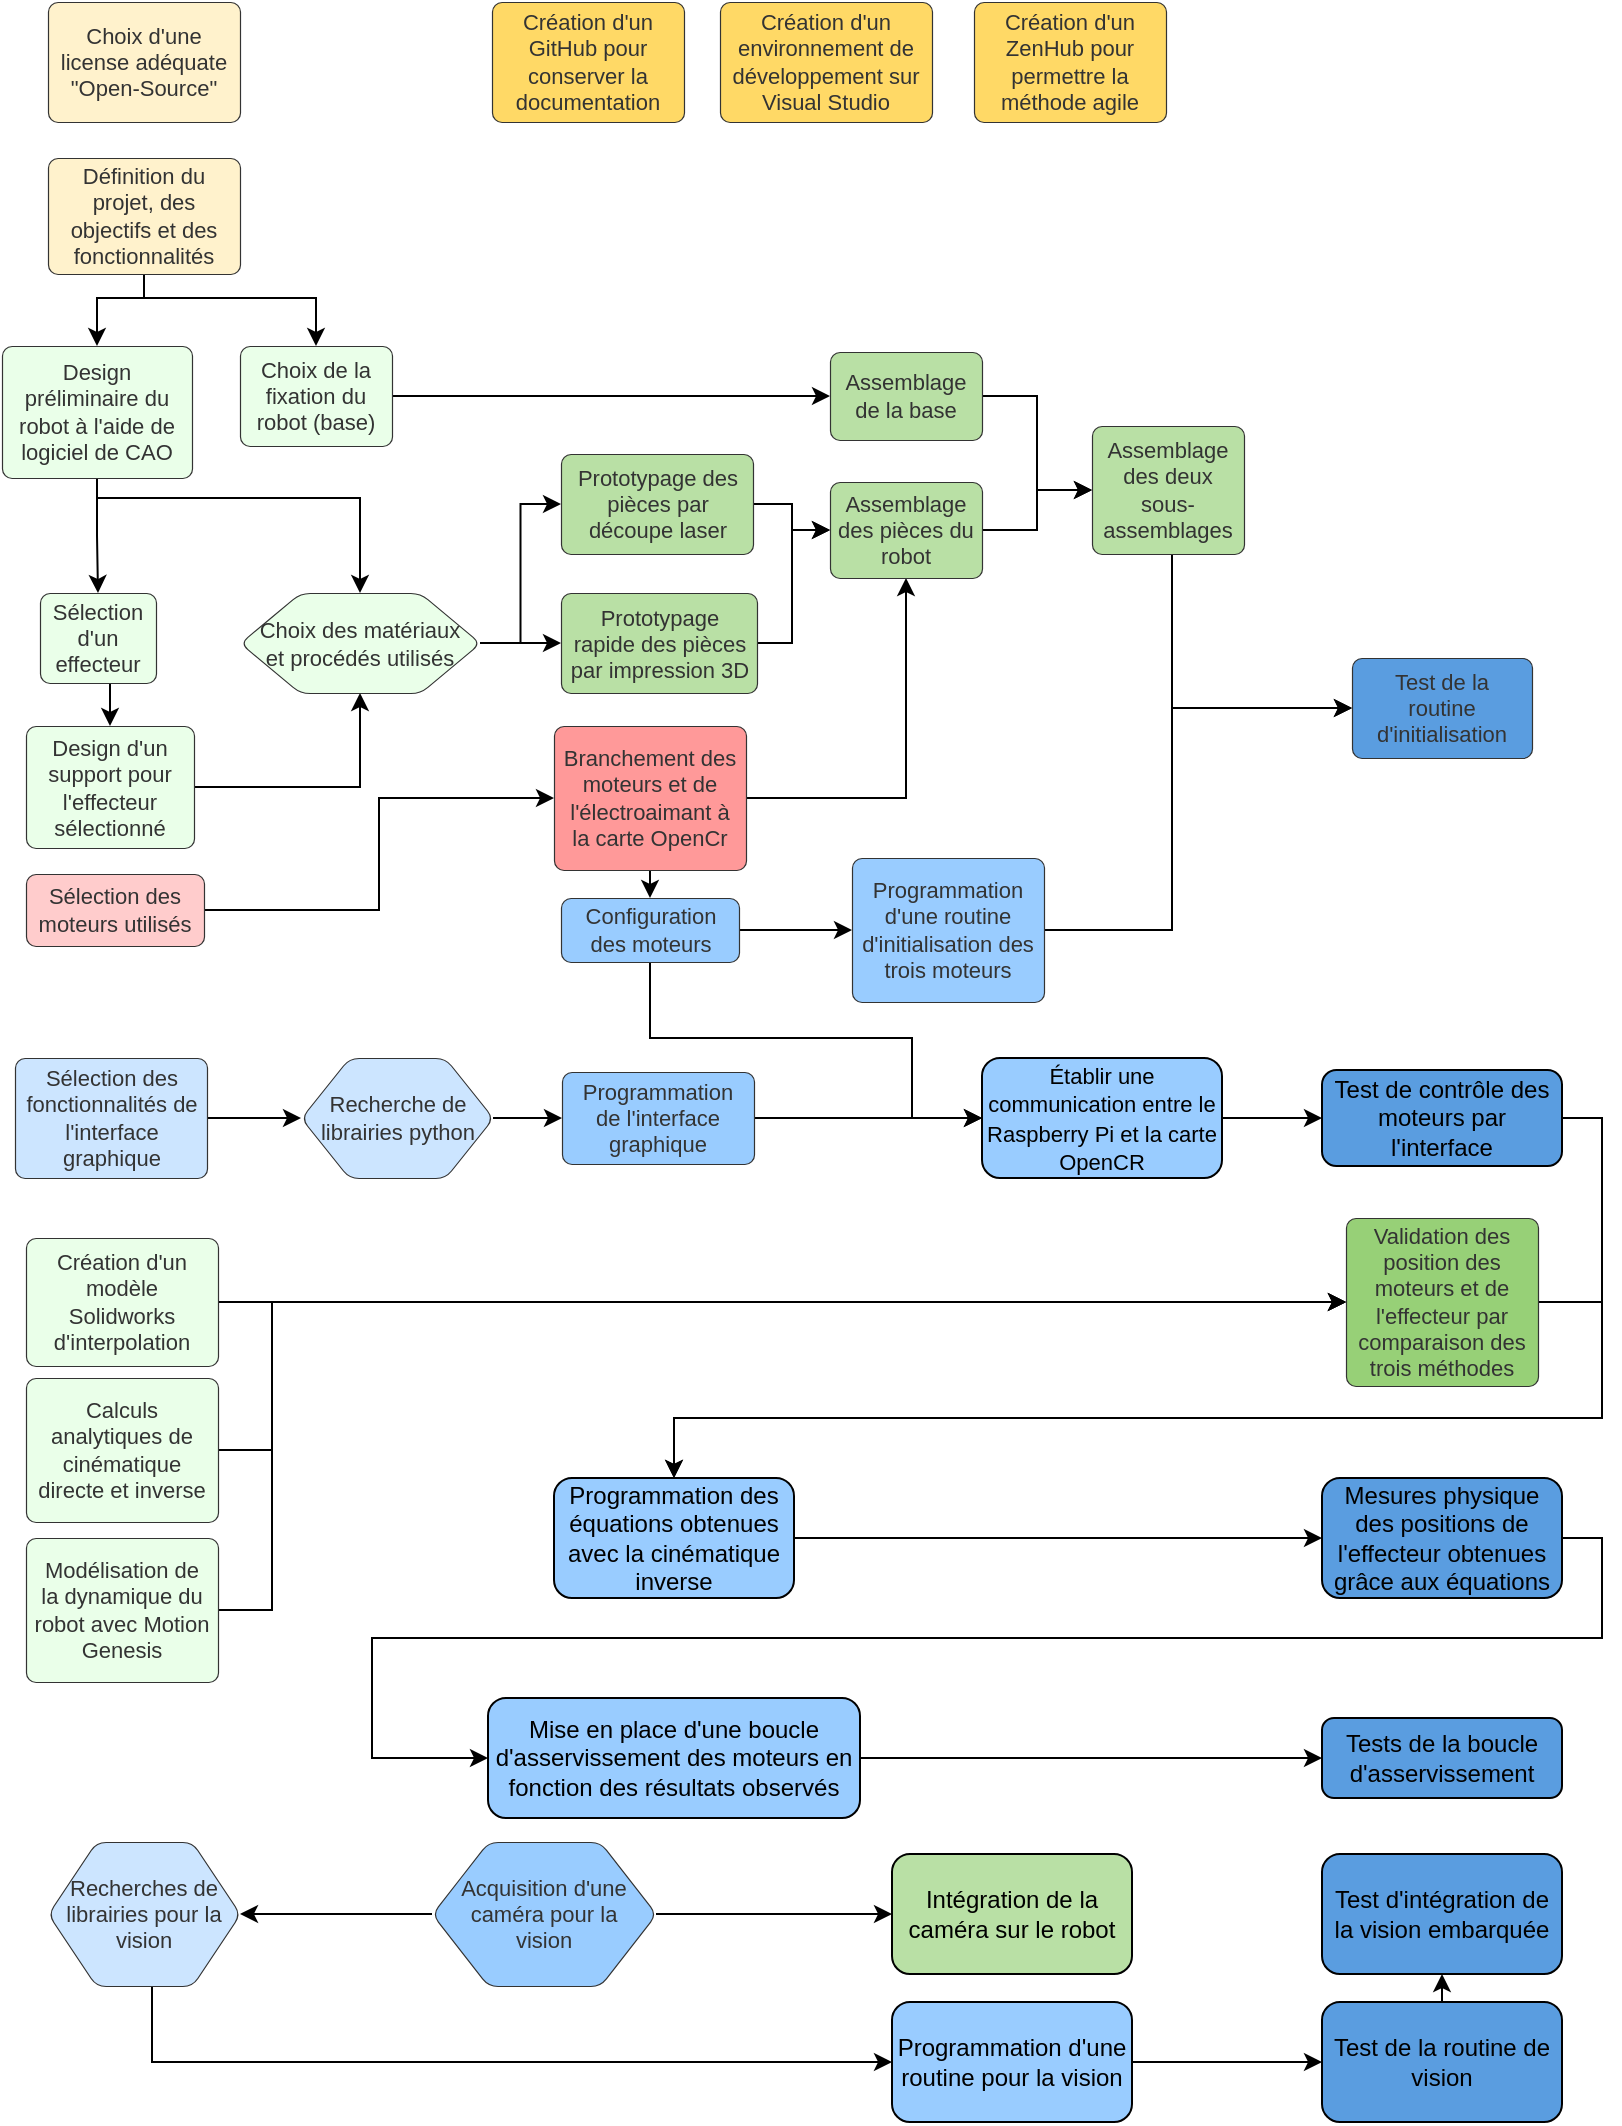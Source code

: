 <mxfile version="12.8.2" type="github">
  <diagram id="3QHnCN-k6NhU4_bwdGHg" name="Page-1">
    <mxGraphModel dx="1193" dy="451" grid="1" gridSize="10" guides="1" tooltips="1" connect="1" arrows="1" fold="1" page="1" pageScale="1" pageWidth="827" pageHeight="1169" math="0" shadow="0">
      <root>
        <mxCell id="0" />
        <mxCell id="1" parent="0" />
        <mxCell id="ZfCo_OoU29fC2qvR1BW2-60" style="edgeStyle=orthogonalEdgeStyle;rounded=0;orthogonalLoop=1;jettySize=auto;html=1;exitX=0.5;exitY=1;exitDx=0;exitDy=0;entryX=0.5;entryY=0;entryDx=0;entryDy=0;" parent="1" source="ZfCo_OoU29fC2qvR1BW2-2" target="ZfCo_OoU29fC2qvR1BW2-3" edge="1">
          <mxGeometry relative="1" as="geometry">
            <Array as="points">
              <mxPoint x="71" y="158" />
              <mxPoint x="48" y="158" />
            </Array>
          </mxGeometry>
        </mxCell>
        <mxCell id="ZfCo_OoU29fC2qvR1BW2-61" style="edgeStyle=orthogonalEdgeStyle;rounded=0;orthogonalLoop=1;jettySize=auto;html=1;exitX=0.5;exitY=1;exitDx=0;exitDy=0;entryX=0.5;entryY=0;entryDx=0;entryDy=0;" parent="1" source="ZfCo_OoU29fC2qvR1BW2-2" target="ZfCo_OoU29fC2qvR1BW2-4" edge="1">
          <mxGeometry relative="1" as="geometry">
            <Array as="points">
              <mxPoint x="71" y="158" />
              <mxPoint x="157" y="158" />
            </Array>
          </mxGeometry>
        </mxCell>
        <mxCell id="ZfCo_OoU29fC2qvR1BW2-2" value="Définition du projet, des objectifs et des fonctionnalités" style="html=1;whiteSpace=wrap;;fontSize=11;fontColor=#333333;align=center;spacing=5;strokeColor=#333333;strokeOpacity=100;fillOpacity=100;rounded=1;absoluteArcSize=1;arcSize=9.6;fillColor=#FFF2CC;strokeWidth=0.6;" parent="1" vertex="1">
          <mxGeometry x="23" y="88" width="96" height="58" as="geometry" />
        </mxCell>
        <mxCell id="ZfCo_OoU29fC2qvR1BW2-63" style="edgeStyle=orthogonalEdgeStyle;rounded=0;orthogonalLoop=1;jettySize=auto;html=1;exitX=0.5;exitY=1;exitDx=0;exitDy=0;entryX=0.5;entryY=0;entryDx=0;entryDy=0;" parent="1" source="ZfCo_OoU29fC2qvR1BW2-3" target="ZfCo_OoU29fC2qvR1BW2-15" edge="1">
          <mxGeometry relative="1" as="geometry">
            <Array as="points">
              <mxPoint x="48" y="258" />
              <mxPoint x="179" y="258" />
            </Array>
          </mxGeometry>
        </mxCell>
        <mxCell id="ZfCo_OoU29fC2qvR1BW2-106" style="edgeStyle=orthogonalEdgeStyle;rounded=0;orthogonalLoop=1;jettySize=auto;html=1;exitX=0.5;exitY=1;exitDx=0;exitDy=0;entryX=0.5;entryY=0;entryDx=0;entryDy=0;" parent="1" source="ZfCo_OoU29fC2qvR1BW2-3" target="ZfCo_OoU29fC2qvR1BW2-13" edge="1">
          <mxGeometry relative="1" as="geometry" />
        </mxCell>
        <mxCell id="ZfCo_OoU29fC2qvR1BW2-3" value="Design préliminaire du robot à l&#39;aide de logiciel de CAO" style="html=1;whiteSpace=wrap;;fontSize=11;fontColor=#333333;align=center;spacing=5;strokeColor=#333333;strokeOpacity=100;fillOpacity=100;rounded=1;absoluteArcSize=1;arcSize=9.6;fillColor=#EAFFE9;strokeWidth=0.6;shadow=0;" parent="1" vertex="1">
          <mxGeometry y="182" width="95" height="66" as="geometry" />
        </mxCell>
        <mxCell id="ZfCo_OoU29fC2qvR1BW2-108" style="edgeStyle=orthogonalEdgeStyle;rounded=0;orthogonalLoop=1;jettySize=auto;html=1;exitX=1;exitY=0.5;exitDx=0;exitDy=0;entryX=0;entryY=0.5;entryDx=0;entryDy=0;" parent="1" source="ZfCo_OoU29fC2qvR1BW2-4" target="ZfCo_OoU29fC2qvR1BW2-12" edge="1">
          <mxGeometry relative="1" as="geometry" />
        </mxCell>
        <mxCell id="ZfCo_OoU29fC2qvR1BW2-4" value="Choix de la fixation du robot (base)" style="html=1;whiteSpace=wrap;;fontSize=11;fontColor=#333333;align=center;spacing=5;strokeColor=#333333;strokeOpacity=100;fillOpacity=100;rounded=1;absoluteArcSize=1;arcSize=9.6;fillColor=#EAFFE9;strokeWidth=0.6;" parent="1" vertex="1">
          <mxGeometry x="119" y="182" width="76" height="50" as="geometry" />
        </mxCell>
        <mxCell id="ZfCo_OoU29fC2qvR1BW2-5" value="Création d&#39;un environnement de développement sur Visual Studio" style="html=1;whiteSpace=wrap;;fontSize=11;fontColor=#333333;align=center;spacing=5;strokeColor=#333333;strokeOpacity=100;fillOpacity=100;rounded=1;absoluteArcSize=1;arcSize=9.6;fillColor=#FFD966;strokeWidth=0.6;" parent="1" vertex="1">
          <mxGeometry x="359" y="10" width="106" height="60" as="geometry" />
        </mxCell>
        <mxCell id="ZfCo_OoU29fC2qvR1BW2-6" value="Choix d&#39;une license adéquate &quot;Open-Source&quot;" style="html=1;whiteSpace=wrap;;fontSize=11;fontColor=#333333;align=center;spacing=5;strokeColor=#333333;strokeOpacity=100;fillOpacity=100;rounded=1;absoluteArcSize=1;arcSize=9.6;fillColor=#FFF2CC;strokeWidth=0.6;" parent="1" vertex="1">
          <mxGeometry x="23" y="10" width="96" height="60" as="geometry" />
        </mxCell>
        <mxCell id="ZfCo_OoU29fC2qvR1BW2-7" value="Création d&#39;un GitHub pour conserver la documentation" style="html=1;whiteSpace=wrap;;fontSize=11;fontColor=#333333;align=center;spacing=5;strokeColor=#333333;strokeOpacity=100;fillOpacity=100;rounded=1;absoluteArcSize=1;arcSize=9.6;fillColor=#FFD966;strokeWidth=0.6;" parent="1" vertex="1">
          <mxGeometry x="245" y="10" width="96" height="60" as="geometry" />
        </mxCell>
        <mxCell id="ZfCo_OoU29fC2qvR1BW2-8" value="Création d&#39;un ZenHub pour permettre la méthode agile" style="html=1;whiteSpace=wrap;;fontSize=11;fontColor=#333333;align=center;spacing=5;strokeColor=#333333;strokeOpacity=100;fillOpacity=100;rounded=1;absoluteArcSize=1;arcSize=9.6;fillColor=#FFD966;strokeWidth=0.6;" parent="1" vertex="1">
          <mxGeometry x="486" y="10" width="96" height="60" as="geometry" />
        </mxCell>
        <mxCell id="ZfCo_OoU29fC2qvR1BW2-67" style="edgeStyle=orthogonalEdgeStyle;rounded=0;orthogonalLoop=1;jettySize=auto;html=1;exitX=1;exitY=0.5;exitDx=0;exitDy=0;entryX=0.5;entryY=1;entryDx=0;entryDy=0;" parent="1" source="ZfCo_OoU29fC2qvR1BW2-9" target="ZfCo_OoU29fC2qvR1BW2-11" edge="1">
          <mxGeometry relative="1" as="geometry" />
        </mxCell>
        <mxCell id="ZfCo_OoU29fC2qvR1BW2-78" style="edgeStyle=orthogonalEdgeStyle;rounded=0;orthogonalLoop=1;jettySize=auto;html=1;exitX=0.5;exitY=1;exitDx=0;exitDy=0;entryX=0.5;entryY=0;entryDx=0;entryDy=0;" parent="1" source="ZfCo_OoU29fC2qvR1BW2-9" target="ZfCo_OoU29fC2qvR1BW2-21" edge="1">
          <mxGeometry relative="1" as="geometry" />
        </mxCell>
        <mxCell id="ZfCo_OoU29fC2qvR1BW2-9" value="Branchement des moteurs et de l&#39;électroaimant à la carte OpenCr" style="html=1;whiteSpace=wrap;;fontSize=11;fontColor=#333333;align=center;spacing=5;strokeColor=#333333;strokeOpacity=100;fillOpacity=100;rounded=1;absoluteArcSize=1;arcSize=9.6;fillColor=#FF9999;strokeWidth=0.6;" parent="1" vertex="1">
          <mxGeometry x="276" y="372" width="96" height="72" as="geometry" />
        </mxCell>
        <mxCell id="ZfCo_OoU29fC2qvR1BW2-66" style="edgeStyle=orthogonalEdgeStyle;rounded=0;orthogonalLoop=1;jettySize=auto;html=1;exitX=1;exitY=0.5;exitDx=0;exitDy=0;entryX=0;entryY=0.5;entryDx=0;entryDy=0;" parent="1" source="ZfCo_OoU29fC2qvR1BW2-10" target="ZfCo_OoU29fC2qvR1BW2-9" edge="1">
          <mxGeometry relative="1" as="geometry" />
        </mxCell>
        <mxCell id="ZfCo_OoU29fC2qvR1BW2-10" value="Sélection des moteurs utilisés " style="html=1;whiteSpace=wrap;;fontSize=11;fontColor=#333333;align=center;spacing=5;strokeColor=#333333;strokeOpacity=100;fillOpacity=100;rounded=1;absoluteArcSize=1;arcSize=9.6;fillColor=#FFCCCC;strokeWidth=0.6;" parent="1" vertex="1">
          <mxGeometry x="12" y="446" width="89" height="36" as="geometry" />
        </mxCell>
        <mxCell id="ZfCo_OoU29fC2qvR1BW2-74" style="edgeStyle=orthogonalEdgeStyle;rounded=0;orthogonalLoop=1;jettySize=auto;html=1;exitX=1;exitY=0.5;exitDx=0;exitDy=0;entryX=0;entryY=0.5;entryDx=0;entryDy=0;" parent="1" source="ZfCo_OoU29fC2qvR1BW2-11" target="ZfCo_OoU29fC2qvR1BW2-48" edge="1">
          <mxGeometry relative="1" as="geometry" />
        </mxCell>
        <mxCell id="ZfCo_OoU29fC2qvR1BW2-11" value="Assemblage des pièces du robot" style="html=1;whiteSpace=wrap;;fontSize=11;fontColor=#333333;align=center;spacing=5;strokeColor=#333333;strokeOpacity=100;fillOpacity=100;rounded=1;absoluteArcSize=1;arcSize=9.6;fillColor=#B9E0A5;strokeWidth=0.6;" parent="1" vertex="1">
          <mxGeometry x="414" y="250" width="76" height="48" as="geometry" />
        </mxCell>
        <mxCell id="ZfCo_OoU29fC2qvR1BW2-73" style="edgeStyle=orthogonalEdgeStyle;rounded=0;orthogonalLoop=1;jettySize=auto;html=1;exitX=1;exitY=0.5;exitDx=0;exitDy=0;entryX=0;entryY=0.5;entryDx=0;entryDy=0;" parent="1" source="ZfCo_OoU29fC2qvR1BW2-12" target="ZfCo_OoU29fC2qvR1BW2-48" edge="1">
          <mxGeometry relative="1" as="geometry" />
        </mxCell>
        <mxCell id="ZfCo_OoU29fC2qvR1BW2-12" value="Assemblage de la base" style="html=1;whiteSpace=wrap;;fontSize=11;fontColor=#333333;align=center;spacing=5;strokeColor=#333333;strokeOpacity=100;fillOpacity=100;rounded=1;absoluteArcSize=1;arcSize=9.6;fillColor=#B9E0A5;strokeWidth=0.6;" parent="1" vertex="1">
          <mxGeometry x="414" y="185" width="76" height="44" as="geometry" />
        </mxCell>
        <mxCell id="ZfCo_OoU29fC2qvR1BW2-64" style="edgeStyle=orthogonalEdgeStyle;rounded=0;orthogonalLoop=1;jettySize=auto;html=1;exitX=0.5;exitY=1;exitDx=0;exitDy=0;entryX=0.5;entryY=0;entryDx=0;entryDy=0;" parent="1" source="ZfCo_OoU29fC2qvR1BW2-13" target="ZfCo_OoU29fC2qvR1BW2-14" edge="1">
          <mxGeometry relative="1" as="geometry" />
        </mxCell>
        <mxCell id="ZfCo_OoU29fC2qvR1BW2-13" value="Sélection d&#39;un effecteur" style="html=1;whiteSpace=wrap;;fontSize=11;fontColor=#333333;align=center;spacing=5;strokeColor=#333333;strokeOpacity=100;fillOpacity=100;rounded=1;absoluteArcSize=1;arcSize=9.6;fillColor=#EAFFE9;strokeWidth=0.6;" parent="1" vertex="1">
          <mxGeometry x="19" y="305.5" width="58" height="45" as="geometry" />
        </mxCell>
        <mxCell id="ZfCo_OoU29fC2qvR1BW2-107" style="edgeStyle=orthogonalEdgeStyle;rounded=0;orthogonalLoop=1;jettySize=auto;html=1;exitX=1;exitY=0.5;exitDx=0;exitDy=0;entryX=0.5;entryY=1;entryDx=0;entryDy=0;" parent="1" source="ZfCo_OoU29fC2qvR1BW2-14" target="ZfCo_OoU29fC2qvR1BW2-15" edge="1">
          <mxGeometry relative="1" as="geometry" />
        </mxCell>
        <mxCell id="ZfCo_OoU29fC2qvR1BW2-14" value="Design d&#39;un support pour l&#39;effecteur sélectionné" style="html=1;whiteSpace=wrap;;fontSize=11;fontColor=#333333;align=center;spacing=5;strokeColor=#333333;strokeOpacity=100;fillOpacity=100;rounded=1;absoluteArcSize=1;arcSize=9.6;fillColor=#EAFFE9;strokeWidth=0.6;" parent="1" vertex="1">
          <mxGeometry x="12" y="372" width="84" height="61" as="geometry" />
        </mxCell>
        <mxCell id="ZfCo_OoU29fC2qvR1BW2-68" style="edgeStyle=orthogonalEdgeStyle;rounded=0;orthogonalLoop=1;jettySize=auto;html=1;exitX=1;exitY=0.5;exitDx=0;exitDy=0;entryX=0;entryY=0.5;entryDx=0;entryDy=0;" parent="1" source="ZfCo_OoU29fC2qvR1BW2-15" target="ZfCo_OoU29fC2qvR1BW2-47" edge="1">
          <mxGeometry relative="1" as="geometry" />
        </mxCell>
        <mxCell id="ZfCo_OoU29fC2qvR1BW2-69" style="edgeStyle=orthogonalEdgeStyle;rounded=0;orthogonalLoop=1;jettySize=auto;html=1;exitX=1;exitY=0.5;exitDx=0;exitDy=0;entryX=0;entryY=0.5;entryDx=0;entryDy=0;" parent="1" source="ZfCo_OoU29fC2qvR1BW2-15" target="ZfCo_OoU29fC2qvR1BW2-23" edge="1">
          <mxGeometry relative="1" as="geometry">
            <Array as="points">
              <mxPoint x="265" y="330" />
              <mxPoint x="265" y="330" />
            </Array>
          </mxGeometry>
        </mxCell>
        <mxCell id="ZfCo_OoU29fC2qvR1BW2-15" value="Choix des matériaux et procédés utilisés" style="html=1;whiteSpace=wrap;shape=hexagon;perimeter=hexagonPerimeter2;fontSize=11;fontColor=#333333;align=center;spacing=5;strokeColor=#333333;strokeOpacity=100;fillOpacity=100;rounded=1;absoluteArcSize=1;arcSize=9.6;fillColor=#EAFFE9;strokeWidth=0.6;" parent="1" vertex="1">
          <mxGeometry x="119" y="305.5" width="120" height="50" as="geometry" />
        </mxCell>
        <mxCell id="ZfCo_OoU29fC2qvR1BW2-81" style="edgeStyle=orthogonalEdgeStyle;rounded=0;orthogonalLoop=1;jettySize=auto;html=1;exitX=1;exitY=0.5;exitDx=0;exitDy=0;" parent="1" source="ZfCo_OoU29fC2qvR1BW2-16" target="ZfCo_OoU29fC2qvR1BW2-20" edge="1">
          <mxGeometry relative="1" as="geometry" />
        </mxCell>
        <mxCell id="ZfCo_OoU29fC2qvR1BW2-16" value="Recherche de librairies python " style="html=1;whiteSpace=wrap;shape=hexagon;perimeter=hexagonPerimeter2;fontSize=11;fontColor=#333333;align=center;spacing=5;strokeColor=#333333;strokeOpacity=100;fillOpacity=100;rounded=1;absoluteArcSize=1;arcSize=9.6;fillColor=#CCE5FF;strokeWidth=0.6;" parent="1" vertex="1">
          <mxGeometry x="149.5" y="538" width="96" height="60" as="geometry" />
        </mxCell>
        <mxCell id="ZfCo_OoU29fC2qvR1BW2-79" style="edgeStyle=orthogonalEdgeStyle;rounded=0;orthogonalLoop=1;jettySize=auto;html=1;exitX=1;exitY=0.5;exitDx=0;exitDy=0;" parent="1" source="ZfCo_OoU29fC2qvR1BW2-17" target="ZfCo_OoU29fC2qvR1BW2-16" edge="1">
          <mxGeometry relative="1" as="geometry" />
        </mxCell>
        <mxCell id="ZfCo_OoU29fC2qvR1BW2-17" value="Sélection des fonctionnalités de l&#39;interface graphique" style="html=1;whiteSpace=wrap;;fontSize=11;fontColor=#333333;align=center;spacing=5;strokeColor=#333333;strokeOpacity=100;fillOpacity=100;rounded=1;absoluteArcSize=1;arcSize=9.6;fillColor=#CCE5FF;strokeWidth=0.6;" parent="1" vertex="1">
          <mxGeometry x="6.5" y="538" width="96" height="60" as="geometry" />
        </mxCell>
        <mxCell id="ZfCo_OoU29fC2qvR1BW2-120" style="edgeStyle=orthogonalEdgeStyle;rounded=0;orthogonalLoop=1;jettySize=auto;html=1;exitX=0.5;exitY=1;exitDx=0;exitDy=0;entryX=0;entryY=0.5;entryDx=0;entryDy=0;" parent="1" source="ZfCo_OoU29fC2qvR1BW2-18" target="ZfCo_OoU29fC2qvR1BW2-111" edge="1">
          <mxGeometry relative="1" as="geometry">
            <Array as="points">
              <mxPoint x="75" y="1002" />
              <mxPoint x="75" y="1040" />
            </Array>
          </mxGeometry>
        </mxCell>
        <mxCell id="ZfCo_OoU29fC2qvR1BW2-18" value="Recherches de librairies pour la vision" style="html=1;whiteSpace=wrap;shape=hexagon;perimeter=hexagonPerimeter2;fontSize=11;fontColor=#333333;align=center;spacing=5;strokeColor=#333333;strokeOpacity=100;fillOpacity=100;rounded=1;absoluteArcSize=1;arcSize=9.6;fillColor=#CCE5FF;strokeWidth=0.6;" parent="1" vertex="1">
          <mxGeometry x="23" y="930" width="96" height="72" as="geometry" />
        </mxCell>
        <mxCell id="ZfCo_OoU29fC2qvR1BW2-82" style="edgeStyle=orthogonalEdgeStyle;rounded=0;orthogonalLoop=1;jettySize=auto;html=1;exitX=0;exitY=0.5;exitDx=0;exitDy=0;" parent="1" source="ZfCo_OoU29fC2qvR1BW2-19" target="ZfCo_OoU29fC2qvR1BW2-18" edge="1">
          <mxGeometry relative="1" as="geometry" />
        </mxCell>
        <mxCell id="ZfCo_OoU29fC2qvR1BW2-122" style="edgeStyle=orthogonalEdgeStyle;rounded=0;orthogonalLoop=1;jettySize=auto;html=1;exitX=1;exitY=0.5;exitDx=0;exitDy=0;" parent="1" source="ZfCo_OoU29fC2qvR1BW2-19" target="ZfCo_OoU29fC2qvR1BW2-121" edge="1">
          <mxGeometry relative="1" as="geometry" />
        </mxCell>
        <mxCell id="ZfCo_OoU29fC2qvR1BW2-19" value="Acquisition d&#39;une caméra pour la vision" style="html=1;whiteSpace=wrap;shape=hexagon;perimeter=hexagonPerimeter2;fontSize=11;fontColor=#333333;align=center;spacing=5;strokeColor=#333333;strokeOpacity=100;fillOpacity=100;rounded=1;absoluteArcSize=1;arcSize=9.6;fillColor=#99CCFF;strokeWidth=0.6;" parent="1" vertex="1">
          <mxGeometry x="215" y="930" width="112" height="72" as="geometry" />
        </mxCell>
        <mxCell id="ZfCo_OoU29fC2qvR1BW2-92" style="edgeStyle=orthogonalEdgeStyle;rounded=0;orthogonalLoop=1;jettySize=auto;html=1;exitX=1;exitY=0.5;exitDx=0;exitDy=0;entryX=0;entryY=0.5;entryDx=0;entryDy=0;" parent="1" source="ZfCo_OoU29fC2qvR1BW2-20" target="ZfCo_OoU29fC2qvR1BW2-49" edge="1">
          <mxGeometry relative="1" as="geometry" />
        </mxCell>
        <mxCell id="ZfCo_OoU29fC2qvR1BW2-20" value="Programmation de l&#39;interface graphique" style="html=1;whiteSpace=wrap;;fontSize=11;fontColor=#333333;align=center;spacing=5;strokeColor=#333333;strokeOpacity=100;fillOpacity=100;rounded=1;absoluteArcSize=1;arcSize=9.6;fillColor=#99CCFF;strokeWidth=0.6;" parent="1" vertex="1">
          <mxGeometry x="280" y="545" width="96" height="46" as="geometry" />
        </mxCell>
        <mxCell id="ZfCo_OoU29fC2qvR1BW2-77" style="edgeStyle=orthogonalEdgeStyle;rounded=0;orthogonalLoop=1;jettySize=auto;html=1;exitX=1;exitY=0.5;exitDx=0;exitDy=0;entryX=0;entryY=0.5;entryDx=0;entryDy=0;" parent="1" source="ZfCo_OoU29fC2qvR1BW2-21" target="ZfCo_OoU29fC2qvR1BW2-22" edge="1">
          <mxGeometry relative="1" as="geometry" />
        </mxCell>
        <mxCell id="ZfCo_OoU29fC2qvR1BW2-84" style="edgeStyle=orthogonalEdgeStyle;rounded=0;orthogonalLoop=1;jettySize=auto;html=1;exitX=0.5;exitY=1;exitDx=0;exitDy=0;entryX=0;entryY=0.5;entryDx=0;entryDy=0;" parent="1" source="ZfCo_OoU29fC2qvR1BW2-21" target="ZfCo_OoU29fC2qvR1BW2-49" edge="1">
          <mxGeometry relative="1" as="geometry">
            <Array as="points">
              <mxPoint x="324" y="528" />
              <mxPoint x="455" y="528" />
              <mxPoint x="455" y="568" />
            </Array>
          </mxGeometry>
        </mxCell>
        <mxCell id="ZfCo_OoU29fC2qvR1BW2-21" value="Configuration des moteurs" style="html=1;whiteSpace=wrap;;fontSize=11;fontColor=#333333;align=center;spacing=5;strokeColor=#333333;strokeOpacity=100;fillOpacity=100;rounded=1;absoluteArcSize=1;arcSize=9.6;fillColor=#99CCFF;strokeWidth=0.6;" parent="1" vertex="1">
          <mxGeometry x="279.5" y="458" width="89" height="32" as="geometry" />
        </mxCell>
        <mxCell id="ZfCo_OoU29fC2qvR1BW2-76" style="edgeStyle=orthogonalEdgeStyle;rounded=0;orthogonalLoop=1;jettySize=auto;html=1;exitX=1;exitY=0.5;exitDx=0;exitDy=0;entryX=0;entryY=0.5;entryDx=0;entryDy=0;" parent="1" source="ZfCo_OoU29fC2qvR1BW2-22" target="ZfCo_OoU29fC2qvR1BW2-52" edge="1">
          <mxGeometry relative="1" as="geometry">
            <Array as="points">
              <mxPoint x="585" y="474" />
              <mxPoint x="585" y="363" />
            </Array>
          </mxGeometry>
        </mxCell>
        <mxCell id="ZfCo_OoU29fC2qvR1BW2-22" value="Programmation d&#39;une routine d&#39;initialisation des trois moteurs" style="html=1;whiteSpace=wrap;;fontSize=11;fontColor=#333333;align=center;spacing=5;strokeColor=#333333;strokeOpacity=100;fillOpacity=100;rounded=1;absoluteArcSize=1;arcSize=9.6;fillColor=#99CCFF;strokeWidth=0.6;" parent="1" vertex="1">
          <mxGeometry x="425" y="438" width="96" height="72" as="geometry" />
        </mxCell>
        <mxCell id="ZfCo_OoU29fC2qvR1BW2-71" style="edgeStyle=orthogonalEdgeStyle;rounded=0;orthogonalLoop=1;jettySize=auto;html=1;exitX=1;exitY=0.5;exitDx=0;exitDy=0;entryX=0;entryY=0.5;entryDx=0;entryDy=0;" parent="1" source="ZfCo_OoU29fC2qvR1BW2-23" target="ZfCo_OoU29fC2qvR1BW2-11" edge="1">
          <mxGeometry relative="1" as="geometry">
            <Array as="points">
              <mxPoint x="395" y="331" />
              <mxPoint x="395" y="274" />
            </Array>
          </mxGeometry>
        </mxCell>
        <mxCell id="ZfCo_OoU29fC2qvR1BW2-23" value="Prototypage rapide des pièces par impression 3D" style="html=1;whiteSpace=wrap;;fontSize=11;fontColor=#333333;align=center;spacing=5;strokeColor=#333333;strokeOpacity=100;fillOpacity=100;rounded=1;absoluteArcSize=1;arcSize=9.6;fillColor=#B9E0A5;strokeWidth=0.6;" parent="1" vertex="1">
          <mxGeometry x="279.5" y="305.5" width="98" height="50" as="geometry" />
        </mxCell>
        <mxCell id="ZfCo_OoU29fC2qvR1BW2-70" style="edgeStyle=orthogonalEdgeStyle;rounded=0;orthogonalLoop=1;jettySize=auto;html=1;exitX=1;exitY=0.5;exitDx=0;exitDy=0;entryX=0;entryY=0.5;entryDx=0;entryDy=0;" parent="1" source="ZfCo_OoU29fC2qvR1BW2-47" target="ZfCo_OoU29fC2qvR1BW2-11" edge="1">
          <mxGeometry relative="1" as="geometry">
            <Array as="points">
              <mxPoint x="395" y="261" />
              <mxPoint x="395" y="274" />
            </Array>
          </mxGeometry>
        </mxCell>
        <mxCell id="ZfCo_OoU29fC2qvR1BW2-47" value="Prototypage des pièces par découpe laser" style="html=1;whiteSpace=wrap;;fontSize=11;fontColor=#333333;align=center;spacing=5;strokeColor=#333333;strokeOpacity=100;fillOpacity=100;rounded=1;absoluteArcSize=1;arcSize=9.6;fillColor=#B9E0A5;strokeWidth=0.6;" parent="1" vertex="1">
          <mxGeometry x="279.5" y="236" width="96" height="50" as="geometry" />
        </mxCell>
        <mxCell id="ZfCo_OoU29fC2qvR1BW2-75" style="edgeStyle=orthogonalEdgeStyle;rounded=0;orthogonalLoop=1;jettySize=auto;html=1;exitX=0.5;exitY=1;exitDx=0;exitDy=0;entryX=0;entryY=0.5;entryDx=0;entryDy=0;" parent="1" source="ZfCo_OoU29fC2qvR1BW2-48" target="ZfCo_OoU29fC2qvR1BW2-52" edge="1">
          <mxGeometry relative="1" as="geometry">
            <Array as="points">
              <mxPoint x="585" y="286" />
              <mxPoint x="585" y="363" />
            </Array>
          </mxGeometry>
        </mxCell>
        <mxCell id="ZfCo_OoU29fC2qvR1BW2-48" value="Assemblage des deux sous-assemblages" style="html=1;whiteSpace=wrap;;fontSize=11;fontColor=#333333;align=center;spacing=5;strokeColor=#333333;strokeOpacity=100;fillOpacity=100;rounded=1;absoluteArcSize=1;arcSize=9.6;fillColor=#B9E0A5;strokeWidth=0.6;" parent="1" vertex="1">
          <mxGeometry x="545" y="222" width="76" height="64" as="geometry" />
        </mxCell>
        <mxCell id="ZfCo_OoU29fC2qvR1BW2-85" style="edgeStyle=orthogonalEdgeStyle;rounded=0;orthogonalLoop=1;jettySize=auto;html=1;exitX=1;exitY=0.5;exitDx=0;exitDy=0;entryX=0;entryY=0.5;entryDx=0;entryDy=0;" parent="1" source="ZfCo_OoU29fC2qvR1BW2-49" target="ZfCo_OoU29fC2qvR1BW2-51" edge="1">
          <mxGeometry relative="1" as="geometry" />
        </mxCell>
        <mxCell id="ZfCo_OoU29fC2qvR1BW2-49" value="&lt;font style=&quot;font-size: 11px&quot;&gt;Établir une communication entre le Raspberry Pi et la carte OpenCR&lt;/font&gt;" style="rounded=1;whiteSpace=wrap;html=1;fillColor=#99CCFF;" parent="1" vertex="1">
          <mxGeometry x="490" y="538" width="120" height="60" as="geometry" />
        </mxCell>
        <mxCell id="ZfCo_OoU29fC2qvR1BW2-94" style="edgeStyle=orthogonalEdgeStyle;rounded=0;orthogonalLoop=1;jettySize=auto;html=1;exitX=1;exitY=0.5;exitDx=0;exitDy=0;" parent="1" source="ZfCo_OoU29fC2qvR1BW2-50" target="ZfCo_OoU29fC2qvR1BW2-93" edge="1">
          <mxGeometry relative="1" as="geometry" />
        </mxCell>
        <mxCell id="ZfCo_OoU29fC2qvR1BW2-50" value="Programmation des équations obtenues avec la cinématique inverse" style="rounded=1;whiteSpace=wrap;html=1;fillColor=#99CCFF;" parent="1" vertex="1">
          <mxGeometry x="276" y="748" width="120" height="60" as="geometry" />
        </mxCell>
        <mxCell id="ZfCo_OoU29fC2qvR1BW2-98" style="edgeStyle=orthogonalEdgeStyle;rounded=0;orthogonalLoop=1;jettySize=auto;html=1;exitX=1;exitY=0.5;exitDx=0;exitDy=0;entryX=0.5;entryY=0;entryDx=0;entryDy=0;" parent="1" source="ZfCo_OoU29fC2qvR1BW2-51" target="ZfCo_OoU29fC2qvR1BW2-50" edge="1">
          <mxGeometry relative="1" as="geometry">
            <Array as="points">
              <mxPoint x="800" y="568" />
              <mxPoint x="800" y="718" />
              <mxPoint x="336" y="718" />
            </Array>
          </mxGeometry>
        </mxCell>
        <mxCell id="ZfCo_OoU29fC2qvR1BW2-51" value="Test de contrôle des moteurs par l&#39;interface" style="rounded=1;whiteSpace=wrap;html=1;fillColor=#5A9DE0;" parent="1" vertex="1">
          <mxGeometry x="660" y="544" width="120" height="48" as="geometry" />
        </mxCell>
        <mxCell id="ZfCo_OoU29fC2qvR1BW2-52" value="Test de la routine d&#39;initialisation" style="html=1;whiteSpace=wrap;;fontSize=11;fontColor=#333333;align=center;spacing=5;strokeColor=#333333;strokeOpacity=100;fillOpacity=100;rounded=1;absoluteArcSize=1;arcSize=9.6;fillColor=#5A9DE0;strokeWidth=0.6;" parent="1" vertex="1">
          <mxGeometry x="675" y="338" width="90" height="50" as="geometry" />
        </mxCell>
        <mxCell id="ZfCo_OoU29fC2qvR1BW2-117" style="edgeStyle=orthogonalEdgeStyle;rounded=0;orthogonalLoop=1;jettySize=auto;html=1;exitX=1;exitY=0.5;exitDx=0;exitDy=0;entryX=0;entryY=0.5;entryDx=0;entryDy=0;" parent="1" source="ZfCo_OoU29fC2qvR1BW2-56" target="ZfCo_OoU29fC2qvR1BW2-59" edge="1">
          <mxGeometry relative="1" as="geometry" />
        </mxCell>
        <mxCell id="ZfCo_OoU29fC2qvR1BW2-56" value="Création d&#39;un modèle Solidworks d&#39;interpolation" style="html=1;whiteSpace=wrap;;fontSize=11;fontColor=#333333;align=center;spacing=5;strokeColor=#333333;strokeOpacity=100;fillOpacity=100;rounded=1;absoluteArcSize=1;arcSize=9.6;fillColor=#EAFFE9;strokeWidth=0.6;" parent="1" vertex="1">
          <mxGeometry x="12" y="628" width="96" height="64" as="geometry" />
        </mxCell>
        <mxCell id="ZfCo_OoU29fC2qvR1BW2-119" style="edgeStyle=orthogonalEdgeStyle;rounded=0;orthogonalLoop=1;jettySize=auto;html=1;exitX=1;exitY=0.5;exitDx=0;exitDy=0;entryX=0;entryY=0.5;entryDx=0;entryDy=0;" parent="1" source="ZfCo_OoU29fC2qvR1BW2-58" target="ZfCo_OoU29fC2qvR1BW2-59" edge="1">
          <mxGeometry relative="1" as="geometry">
            <Array as="points">
              <mxPoint x="135" y="814" />
              <mxPoint x="135" y="660" />
            </Array>
          </mxGeometry>
        </mxCell>
        <mxCell id="ZfCo_OoU29fC2qvR1BW2-58" value="Modélisation de la dynamique du robot avec Motion Genesis" style="html=1;whiteSpace=wrap;;fontSize=11;fontColor=#333333;align=center;spacing=5;strokeColor=#333333;strokeOpacity=100;fillOpacity=100;rounded=1;absoluteArcSize=1;arcSize=9.6;fillColor=#EAFFE9;strokeWidth=0.6;" parent="1" vertex="1">
          <mxGeometry x="12" y="778" width="96" height="72" as="geometry" />
        </mxCell>
        <mxCell id="ZfCo_OoU29fC2qvR1BW2-97" style="edgeStyle=orthogonalEdgeStyle;rounded=0;orthogonalLoop=1;jettySize=auto;html=1;exitX=1;exitY=0.5;exitDx=0;exitDy=0;entryX=0.5;entryY=0;entryDx=0;entryDy=0;" parent="1" source="ZfCo_OoU29fC2qvR1BW2-59" target="ZfCo_OoU29fC2qvR1BW2-50" edge="1">
          <mxGeometry relative="1" as="geometry">
            <Array as="points">
              <mxPoint x="800" y="660" />
              <mxPoint x="800" y="718" />
              <mxPoint x="336" y="718" />
            </Array>
          </mxGeometry>
        </mxCell>
        <mxCell id="ZfCo_OoU29fC2qvR1BW2-59" value="Validation des position des moteurs et de l&#39;effecteur par comparaison des trois méthodes" style="html=1;whiteSpace=wrap;;fontSize=11;fontColor=#333333;align=center;spacing=5;strokeColor=#333333;strokeOpacity=100;fillOpacity=100;rounded=1;absoluteArcSize=1;arcSize=9.6;fillColor=#97D077;strokeWidth=0.6;" parent="1" vertex="1">
          <mxGeometry x="672.001" y="618" width="96" height="84" as="geometry" />
        </mxCell>
        <mxCell id="ZfCo_OoU29fC2qvR1BW2-100" style="edgeStyle=orthogonalEdgeStyle;rounded=0;orthogonalLoop=1;jettySize=auto;html=1;exitX=1;exitY=0.5;exitDx=0;exitDy=0;entryX=0;entryY=0.5;entryDx=0;entryDy=0;" parent="1" source="ZfCo_OoU29fC2qvR1BW2-93" target="ZfCo_OoU29fC2qvR1BW2-99" edge="1">
          <mxGeometry relative="1" as="geometry">
            <Array as="points">
              <mxPoint x="800" y="778" />
              <mxPoint x="800" y="828" />
              <mxPoint x="185" y="828" />
              <mxPoint x="185" y="888" />
            </Array>
          </mxGeometry>
        </mxCell>
        <mxCell id="ZfCo_OoU29fC2qvR1BW2-93" value="Mesures physique des positions de l&#39;effecteur obtenues grâce aux équations" style="rounded=1;whiteSpace=wrap;html=1;fillColor=#5A9DE0;" parent="1" vertex="1">
          <mxGeometry x="660" y="748" width="120" height="60" as="geometry" />
        </mxCell>
        <mxCell id="ZfCo_OoU29fC2qvR1BW2-102" style="edgeStyle=orthogonalEdgeStyle;rounded=0;orthogonalLoop=1;jettySize=auto;html=1;exitX=1;exitY=0.5;exitDx=0;exitDy=0;" parent="1" source="ZfCo_OoU29fC2qvR1BW2-99" target="ZfCo_OoU29fC2qvR1BW2-101" edge="1">
          <mxGeometry relative="1" as="geometry" />
        </mxCell>
        <mxCell id="ZfCo_OoU29fC2qvR1BW2-99" value="Mise en place d&#39;une boucle d&#39;asservissement des moteurs en fonction des résultats observés" style="rounded=1;whiteSpace=wrap;html=1;fillColor=#99CCFF;" parent="1" vertex="1">
          <mxGeometry x="243" y="858" width="186" height="60" as="geometry" />
        </mxCell>
        <mxCell id="ZfCo_OoU29fC2qvR1BW2-101" value="Tests de la boucle d&#39;asservissement" style="rounded=1;whiteSpace=wrap;html=1;fillColor=#5A9DE0;" parent="1" vertex="1">
          <mxGeometry x="660" y="868" width="120" height="40" as="geometry" />
        </mxCell>
        <mxCell id="ZfCo_OoU29fC2qvR1BW2-113" style="edgeStyle=orthogonalEdgeStyle;rounded=0;orthogonalLoop=1;jettySize=auto;html=1;exitX=1;exitY=0.5;exitDx=0;exitDy=0;entryX=0;entryY=0.5;entryDx=0;entryDy=0;" parent="1" source="ZfCo_OoU29fC2qvR1BW2-111" target="ZfCo_OoU29fC2qvR1BW2-112" edge="1">
          <mxGeometry relative="1" as="geometry" />
        </mxCell>
        <mxCell id="ZfCo_OoU29fC2qvR1BW2-111" value="Programmation d&#39;une routine pour la vision" style="rounded=1;whiteSpace=wrap;html=1;fillColor=#99CCFF;" parent="1" vertex="1">
          <mxGeometry x="445" y="1010" width="120" height="60" as="geometry" />
        </mxCell>
        <mxCell id="ZfCo_OoU29fC2qvR1BW2-126" style="edgeStyle=orthogonalEdgeStyle;rounded=0;orthogonalLoop=1;jettySize=auto;html=1;exitX=0.5;exitY=0;exitDx=0;exitDy=0;entryX=0.5;entryY=1;entryDx=0;entryDy=0;" parent="1" source="ZfCo_OoU29fC2qvR1BW2-112" target="ZfCo_OoU29fC2qvR1BW2-123" edge="1">
          <mxGeometry relative="1" as="geometry" />
        </mxCell>
        <mxCell id="ZfCo_OoU29fC2qvR1BW2-112" value="Test de la routine de vision" style="rounded=1;whiteSpace=wrap;html=1;fillColor=#5A9DE0;" parent="1" vertex="1">
          <mxGeometry x="660" y="1010" width="120" height="60" as="geometry" />
        </mxCell>
        <mxCell id="ZfCo_OoU29fC2qvR1BW2-118" style="edgeStyle=orthogonalEdgeStyle;rounded=0;orthogonalLoop=1;jettySize=auto;html=1;exitX=1;exitY=0.5;exitDx=0;exitDy=0;entryX=0;entryY=0.5;entryDx=0;entryDy=0;" parent="1" source="ZfCo_OoU29fC2qvR1BW2-57" target="ZfCo_OoU29fC2qvR1BW2-59" edge="1">
          <mxGeometry relative="1" as="geometry">
            <Array as="points">
              <mxPoint x="135" y="734" />
              <mxPoint x="135" y="660" />
            </Array>
          </mxGeometry>
        </mxCell>
        <mxCell id="ZfCo_OoU29fC2qvR1BW2-57" value="Calculs analytiques de cinématique directe et inverse" style="html=1;whiteSpace=wrap;;fontSize=11;fontColor=#333333;align=center;spacing=5;strokeColor=#333333;strokeOpacity=100;fillOpacity=100;rounded=1;absoluteArcSize=1;arcSize=9.6;fillColor=#EAFFE9;strokeWidth=0.6;" parent="1" vertex="1">
          <mxGeometry x="12" y="698" width="96" height="72" as="geometry" />
        </mxCell>
        <mxCell id="ZfCo_OoU29fC2qvR1BW2-121" value="Intégration de la caméra sur le robot" style="rounded=1;whiteSpace=wrap;html=1;fillColor=#B9E0A5;" parent="1" vertex="1">
          <mxGeometry x="445" y="936" width="120" height="60" as="geometry" />
        </mxCell>
        <mxCell id="ZfCo_OoU29fC2qvR1BW2-123" value="Test d&#39;intégration de la vision embarquée" style="rounded=1;whiteSpace=wrap;html=1;fillColor=#5A9DE0;" parent="1" vertex="1">
          <mxGeometry x="660" y="936" width="120" height="60" as="geometry" />
        </mxCell>
      </root>
    </mxGraphModel>
  </diagram>
</mxfile>
